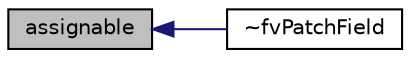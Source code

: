 digraph "assignable"
{
  bgcolor="transparent";
  edge [fontname="Helvetica",fontsize="10",labelfontname="Helvetica",labelfontsize="10"];
  node [fontname="Helvetica",fontsize="10",shape=record];
  rankdir="LR";
  Node1492 [label="assignable",height=0.2,width=0.4,color="black", fillcolor="grey75", style="filled", fontcolor="black"];
  Node1492 -> Node1493 [dir="back",color="midnightblue",fontsize="10",style="solid",fontname="Helvetica"];
  Node1493 [label="~fvPatchField",height=0.2,width=0.4,color="black",URL="$a23169.html#ae4f4531d4430899f01306957cb8b36be",tooltip="Destructor. "];
}
